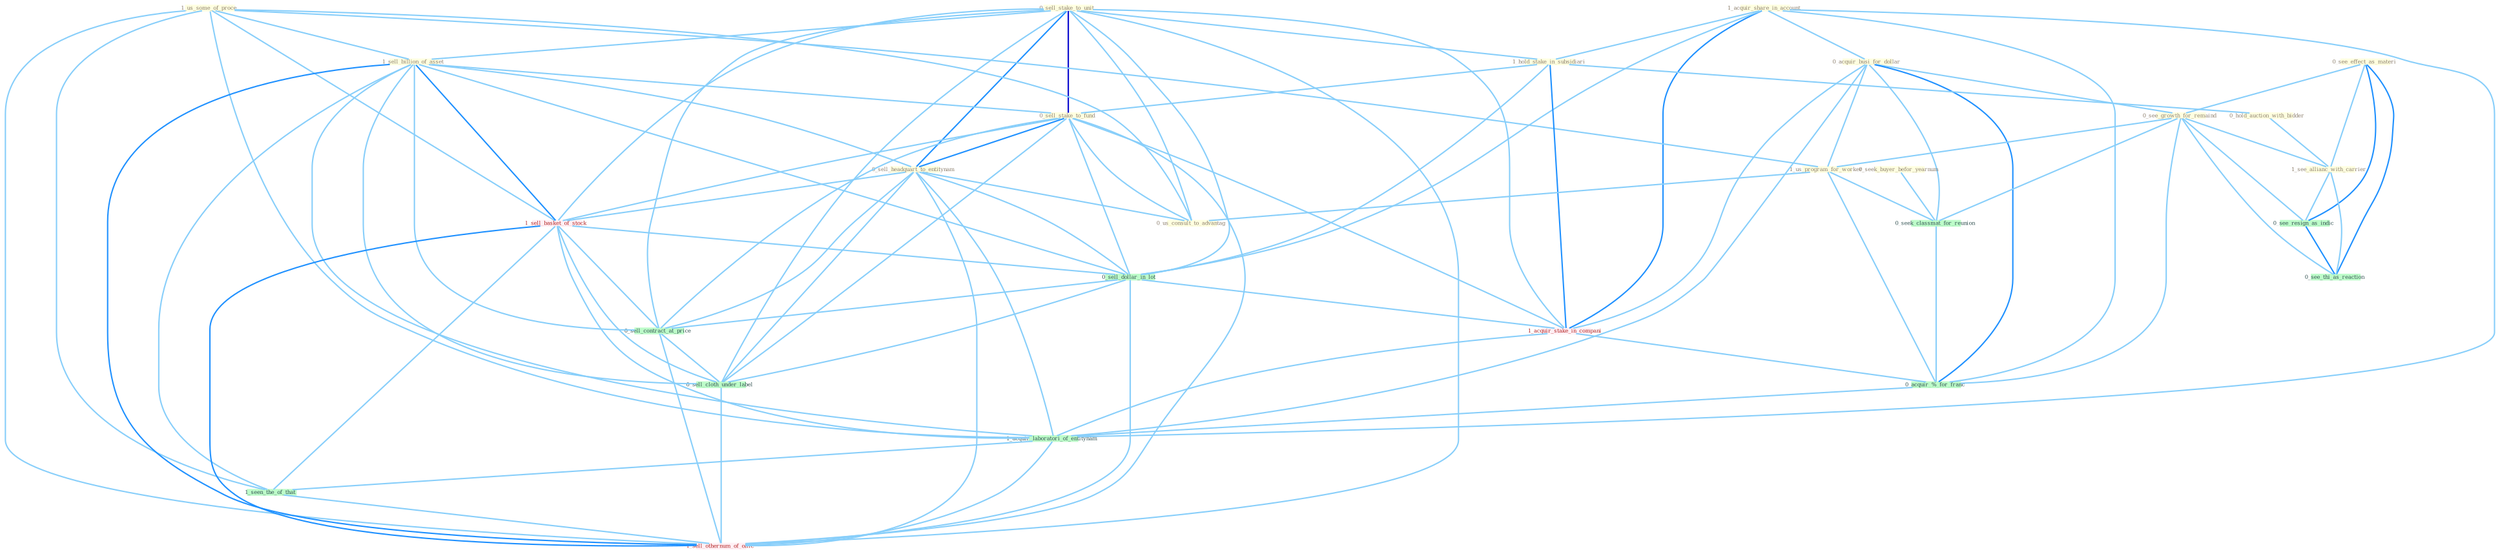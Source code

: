 Graph G{ 
    node
    [shape=polygon,style=filled,width=.5,height=.06,color="#BDFCC9",fixedsize=true,fontsize=4,
    fontcolor="#2f4f4f"];
    {node
    [color="#ffffe0", fontcolor="#8b7d6b"] "1_acquir_share_in_account " "0_acquir_busi_for_dollar " "0_sell_stake_to_unit " "1_us_some_of_proce " "1_sell_billion_of_asset " "0_seek_buyer_befor_yearnum " "1_hold_stake_in_subsidiari " "0_sell_stake_to_fund " "0_see_effect_as_materi " "0_see_growth_for_remaind " "1_us_program_for_worker " "0_sell_headquart_to_entitynam " "0_us_consult_to_advantag " "0_hold_auction_with_bidder " "1_see_allianc_with_carrier "}
{node [color="#fff0f5", fontcolor="#b22222"] "1_sell_basket_of_stock " "1_acquir_stake_in_compani " "1_sell_othernum_of_offic "}
edge [color="#B0E2FF"];

	"1_acquir_share_in_account " -- "0_acquir_busi_for_dollar " [w="1", color="#87cefa" ];
	"1_acquir_share_in_account " -- "1_hold_stake_in_subsidiari " [w="1", color="#87cefa" ];
	"1_acquir_share_in_account " -- "0_sell_dollar_in_lot " [w="1", color="#87cefa" ];
	"1_acquir_share_in_account " -- "1_acquir_stake_in_compani " [w="2", color="#1e90ff" , len=0.8];
	"1_acquir_share_in_account " -- "0_acquir_%_for_franc " [w="1", color="#87cefa" ];
	"1_acquir_share_in_account " -- "1_acquir_laboratori_of_entitynam " [w="1", color="#87cefa" ];
	"0_acquir_busi_for_dollar " -- "0_see_growth_for_remaind " [w="1", color="#87cefa" ];
	"0_acquir_busi_for_dollar " -- "1_us_program_for_worker " [w="1", color="#87cefa" ];
	"0_acquir_busi_for_dollar " -- "0_seek_classmat_for_reunion " [w="1", color="#87cefa" ];
	"0_acquir_busi_for_dollar " -- "1_acquir_stake_in_compani " [w="1", color="#87cefa" ];
	"0_acquir_busi_for_dollar " -- "0_acquir_%_for_franc " [w="2", color="#1e90ff" , len=0.8];
	"0_acquir_busi_for_dollar " -- "1_acquir_laboratori_of_entitynam " [w="1", color="#87cefa" ];
	"0_sell_stake_to_unit " -- "1_sell_billion_of_asset " [w="1", color="#87cefa" ];
	"0_sell_stake_to_unit " -- "1_hold_stake_in_subsidiari " [w="1", color="#87cefa" ];
	"0_sell_stake_to_unit " -- "0_sell_stake_to_fund " [w="3", color="#0000cd" , len=0.6];
	"0_sell_stake_to_unit " -- "0_sell_headquart_to_entitynam " [w="2", color="#1e90ff" , len=0.8];
	"0_sell_stake_to_unit " -- "0_us_consult_to_advantag " [w="1", color="#87cefa" ];
	"0_sell_stake_to_unit " -- "1_sell_basket_of_stock " [w="1", color="#87cefa" ];
	"0_sell_stake_to_unit " -- "0_sell_dollar_in_lot " [w="1", color="#87cefa" ];
	"0_sell_stake_to_unit " -- "1_acquir_stake_in_compani " [w="1", color="#87cefa" ];
	"0_sell_stake_to_unit " -- "0_sell_contract_at_price " [w="1", color="#87cefa" ];
	"0_sell_stake_to_unit " -- "0_sell_cloth_under_label " [w="1", color="#87cefa" ];
	"0_sell_stake_to_unit " -- "1_sell_othernum_of_offic " [w="1", color="#87cefa" ];
	"1_us_some_of_proce " -- "1_sell_billion_of_asset " [w="1", color="#87cefa" ];
	"1_us_some_of_proce " -- "1_us_program_for_worker " [w="1", color="#87cefa" ];
	"1_us_some_of_proce " -- "0_us_consult_to_advantag " [w="1", color="#87cefa" ];
	"1_us_some_of_proce " -- "1_sell_basket_of_stock " [w="1", color="#87cefa" ];
	"1_us_some_of_proce " -- "1_acquir_laboratori_of_entitynam " [w="1", color="#87cefa" ];
	"1_us_some_of_proce " -- "1_seen_the_of_that " [w="1", color="#87cefa" ];
	"1_us_some_of_proce " -- "1_sell_othernum_of_offic " [w="1", color="#87cefa" ];
	"1_sell_billion_of_asset " -- "0_sell_stake_to_fund " [w="1", color="#87cefa" ];
	"1_sell_billion_of_asset " -- "0_sell_headquart_to_entitynam " [w="1", color="#87cefa" ];
	"1_sell_billion_of_asset " -- "1_sell_basket_of_stock " [w="2", color="#1e90ff" , len=0.8];
	"1_sell_billion_of_asset " -- "0_sell_dollar_in_lot " [w="1", color="#87cefa" ];
	"1_sell_billion_of_asset " -- "0_sell_contract_at_price " [w="1", color="#87cefa" ];
	"1_sell_billion_of_asset " -- "1_acquir_laboratori_of_entitynam " [w="1", color="#87cefa" ];
	"1_sell_billion_of_asset " -- "0_sell_cloth_under_label " [w="1", color="#87cefa" ];
	"1_sell_billion_of_asset " -- "1_seen_the_of_that " [w="1", color="#87cefa" ];
	"1_sell_billion_of_asset " -- "1_sell_othernum_of_offic " [w="2", color="#1e90ff" , len=0.8];
	"0_seek_buyer_befor_yearnum " -- "0_seek_classmat_for_reunion " [w="1", color="#87cefa" ];
	"1_hold_stake_in_subsidiari " -- "0_sell_stake_to_fund " [w="1", color="#87cefa" ];
	"1_hold_stake_in_subsidiari " -- "0_hold_auction_with_bidder " [w="1", color="#87cefa" ];
	"1_hold_stake_in_subsidiari " -- "0_sell_dollar_in_lot " [w="1", color="#87cefa" ];
	"1_hold_stake_in_subsidiari " -- "1_acquir_stake_in_compani " [w="2", color="#1e90ff" , len=0.8];
	"0_sell_stake_to_fund " -- "0_sell_headquart_to_entitynam " [w="2", color="#1e90ff" , len=0.8];
	"0_sell_stake_to_fund " -- "0_us_consult_to_advantag " [w="1", color="#87cefa" ];
	"0_sell_stake_to_fund " -- "1_sell_basket_of_stock " [w="1", color="#87cefa" ];
	"0_sell_stake_to_fund " -- "0_sell_dollar_in_lot " [w="1", color="#87cefa" ];
	"0_sell_stake_to_fund " -- "1_acquir_stake_in_compani " [w="1", color="#87cefa" ];
	"0_sell_stake_to_fund " -- "0_sell_contract_at_price " [w="1", color="#87cefa" ];
	"0_sell_stake_to_fund " -- "0_sell_cloth_under_label " [w="1", color="#87cefa" ];
	"0_sell_stake_to_fund " -- "1_sell_othernum_of_offic " [w="1", color="#87cefa" ];
	"0_see_effect_as_materi " -- "0_see_growth_for_remaind " [w="1", color="#87cefa" ];
	"0_see_effect_as_materi " -- "1_see_allianc_with_carrier " [w="1", color="#87cefa" ];
	"0_see_effect_as_materi " -- "0_see_resign_as_indic " [w="2", color="#1e90ff" , len=0.8];
	"0_see_effect_as_materi " -- "0_see_thi_as_reaction " [w="2", color="#1e90ff" , len=0.8];
	"0_see_growth_for_remaind " -- "1_us_program_for_worker " [w="1", color="#87cefa" ];
	"0_see_growth_for_remaind " -- "1_see_allianc_with_carrier " [w="1", color="#87cefa" ];
	"0_see_growth_for_remaind " -- "0_seek_classmat_for_reunion " [w="1", color="#87cefa" ];
	"0_see_growth_for_remaind " -- "0_see_resign_as_indic " [w="1", color="#87cefa" ];
	"0_see_growth_for_remaind " -- "0_acquir_%_for_franc " [w="1", color="#87cefa" ];
	"0_see_growth_for_remaind " -- "0_see_thi_as_reaction " [w="1", color="#87cefa" ];
	"1_us_program_for_worker " -- "0_us_consult_to_advantag " [w="1", color="#87cefa" ];
	"1_us_program_for_worker " -- "0_seek_classmat_for_reunion " [w="1", color="#87cefa" ];
	"1_us_program_for_worker " -- "0_acquir_%_for_franc " [w="1", color="#87cefa" ];
	"0_sell_headquart_to_entitynam " -- "0_us_consult_to_advantag " [w="1", color="#87cefa" ];
	"0_sell_headquart_to_entitynam " -- "1_sell_basket_of_stock " [w="1", color="#87cefa" ];
	"0_sell_headquart_to_entitynam " -- "0_sell_dollar_in_lot " [w="1", color="#87cefa" ];
	"0_sell_headquart_to_entitynam " -- "0_sell_contract_at_price " [w="1", color="#87cefa" ];
	"0_sell_headquart_to_entitynam " -- "1_acquir_laboratori_of_entitynam " [w="1", color="#87cefa" ];
	"0_sell_headquart_to_entitynam " -- "0_sell_cloth_under_label " [w="1", color="#87cefa" ];
	"0_sell_headquart_to_entitynam " -- "1_sell_othernum_of_offic " [w="1", color="#87cefa" ];
	"0_hold_auction_with_bidder " -- "1_see_allianc_with_carrier " [w="1", color="#87cefa" ];
	"1_see_allianc_with_carrier " -- "0_see_resign_as_indic " [w="1", color="#87cefa" ];
	"1_see_allianc_with_carrier " -- "0_see_thi_as_reaction " [w="1", color="#87cefa" ];
	"0_seek_classmat_for_reunion " -- "0_acquir_%_for_franc " [w="1", color="#87cefa" ];
	"1_sell_basket_of_stock " -- "0_sell_dollar_in_lot " [w="1", color="#87cefa" ];
	"1_sell_basket_of_stock " -- "0_sell_contract_at_price " [w="1", color="#87cefa" ];
	"1_sell_basket_of_stock " -- "1_acquir_laboratori_of_entitynam " [w="1", color="#87cefa" ];
	"1_sell_basket_of_stock " -- "0_sell_cloth_under_label " [w="1", color="#87cefa" ];
	"1_sell_basket_of_stock " -- "1_seen_the_of_that " [w="1", color="#87cefa" ];
	"1_sell_basket_of_stock " -- "1_sell_othernum_of_offic " [w="2", color="#1e90ff" , len=0.8];
	"0_sell_dollar_in_lot " -- "1_acquir_stake_in_compani " [w="1", color="#87cefa" ];
	"0_sell_dollar_in_lot " -- "0_sell_contract_at_price " [w="1", color="#87cefa" ];
	"0_sell_dollar_in_lot " -- "0_sell_cloth_under_label " [w="1", color="#87cefa" ];
	"0_sell_dollar_in_lot " -- "1_sell_othernum_of_offic " [w="1", color="#87cefa" ];
	"0_see_resign_as_indic " -- "0_see_thi_as_reaction " [w="2", color="#1e90ff" , len=0.8];
	"1_acquir_stake_in_compani " -- "0_acquir_%_for_franc " [w="1", color="#87cefa" ];
	"1_acquir_stake_in_compani " -- "1_acquir_laboratori_of_entitynam " [w="1", color="#87cefa" ];
	"0_acquir_%_for_franc " -- "1_acquir_laboratori_of_entitynam " [w="1", color="#87cefa" ];
	"0_sell_contract_at_price " -- "0_sell_cloth_under_label " [w="1", color="#87cefa" ];
	"0_sell_contract_at_price " -- "1_sell_othernum_of_offic " [w="1", color="#87cefa" ];
	"1_acquir_laboratori_of_entitynam " -- "1_seen_the_of_that " [w="1", color="#87cefa" ];
	"1_acquir_laboratori_of_entitynam " -- "1_sell_othernum_of_offic " [w="1", color="#87cefa" ];
	"0_sell_cloth_under_label " -- "1_sell_othernum_of_offic " [w="1", color="#87cefa" ];
	"1_seen_the_of_that " -- "1_sell_othernum_of_offic " [w="1", color="#87cefa" ];
}